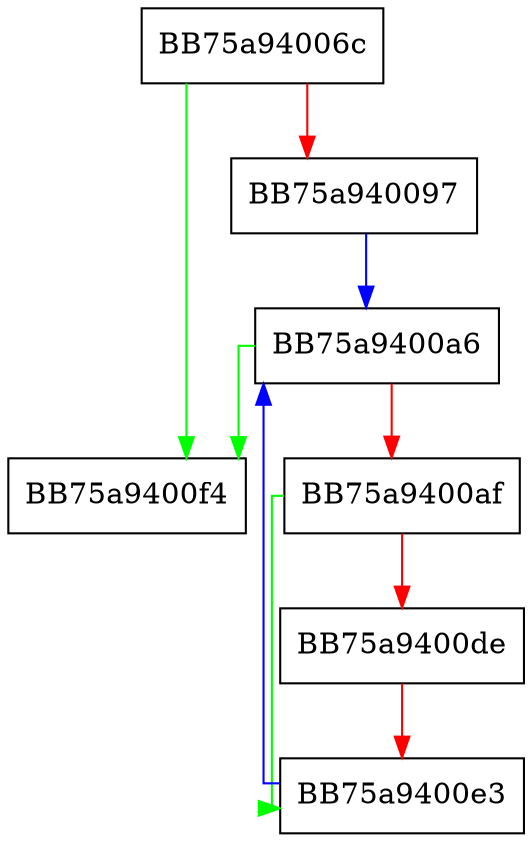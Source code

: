 digraph enumerate {
  node [shape="box"];
  graph [splines=ortho];
  BB75a94006c -> BB75a9400f4 [color="green"];
  BB75a94006c -> BB75a940097 [color="red"];
  BB75a940097 -> BB75a9400a6 [color="blue"];
  BB75a9400a6 -> BB75a9400f4 [color="green"];
  BB75a9400a6 -> BB75a9400af [color="red"];
  BB75a9400af -> BB75a9400e3 [color="green"];
  BB75a9400af -> BB75a9400de [color="red"];
  BB75a9400de -> BB75a9400e3 [color="red"];
  BB75a9400e3 -> BB75a9400a6 [color="blue"];
}